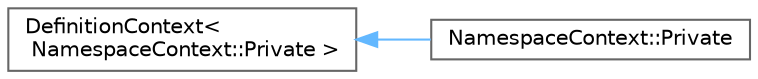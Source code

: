digraph "Graphical Class Hierarchy"
{
 // INTERACTIVE_SVG=YES
 // LATEX_PDF_SIZE
  bgcolor="transparent";
  edge [fontname=Helvetica,fontsize=10,labelfontname=Helvetica,labelfontsize=10];
  node [fontname=Helvetica,fontsize=10,shape=box,height=0.2,width=0.4];
  rankdir="LR";
  Node0 [label="DefinitionContext\<\l NamespaceContext::Private \>",height=0.2,width=0.4,color="grey40", fillcolor="white", style="filled",URL="$d6/d49/class_definition_context.html",tooltip=" "];
  Node0 -> Node1 [dir="back",color="steelblue1",style="solid"];
  Node1 [label="NamespaceContext::Private",height=0.2,width=0.4,color="grey40", fillcolor="white", style="filled",URL="$d8/dcf/class_namespace_context_1_1_private.html",tooltip=" "];
}
